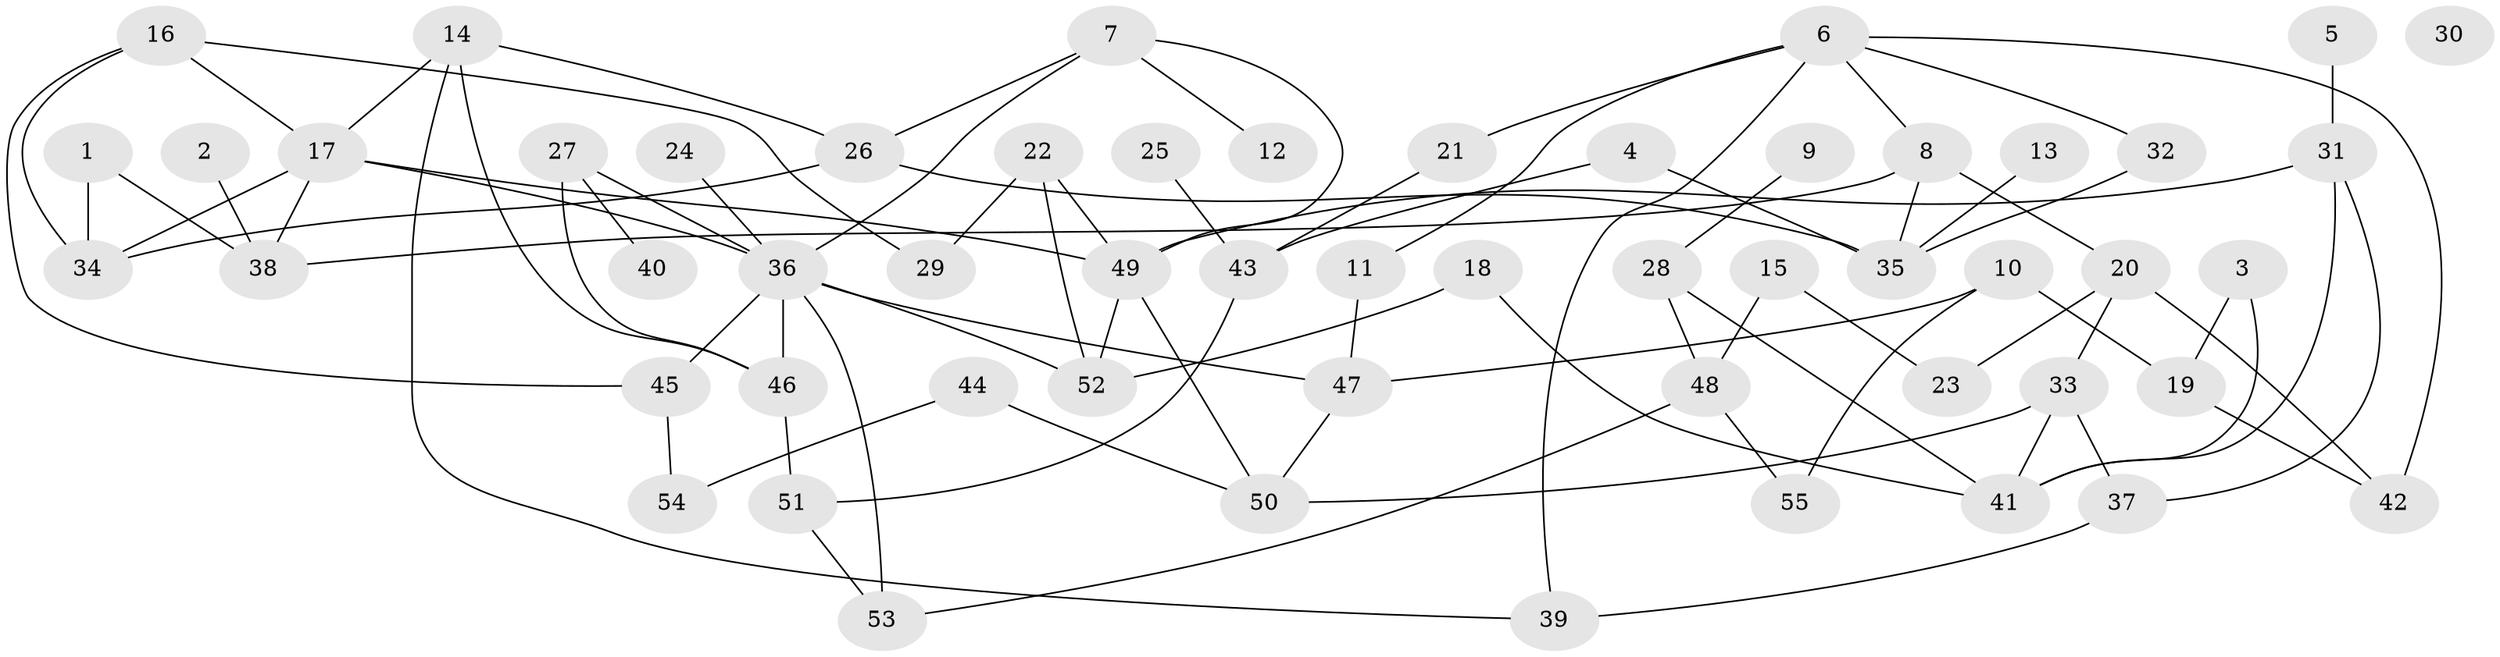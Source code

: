 // coarse degree distribution, {2: 0.17647058823529413, 1: 0.14705882352941177, 5: 0.11764705882352941, 6: 0.11764705882352941, 3: 0.11764705882352941, 7: 0.029411764705882353, 4: 0.20588235294117646, 8: 0.058823529411764705, 0: 0.029411764705882353}
// Generated by graph-tools (version 1.1) at 2025/41/03/06/25 10:41:21]
// undirected, 55 vertices, 84 edges
graph export_dot {
graph [start="1"]
  node [color=gray90,style=filled];
  1;
  2;
  3;
  4;
  5;
  6;
  7;
  8;
  9;
  10;
  11;
  12;
  13;
  14;
  15;
  16;
  17;
  18;
  19;
  20;
  21;
  22;
  23;
  24;
  25;
  26;
  27;
  28;
  29;
  30;
  31;
  32;
  33;
  34;
  35;
  36;
  37;
  38;
  39;
  40;
  41;
  42;
  43;
  44;
  45;
  46;
  47;
  48;
  49;
  50;
  51;
  52;
  53;
  54;
  55;
  1 -- 34;
  1 -- 38;
  2 -- 38;
  3 -- 19;
  3 -- 41;
  4 -- 35;
  4 -- 43;
  5 -- 31;
  6 -- 8;
  6 -- 11;
  6 -- 21;
  6 -- 32;
  6 -- 39;
  6 -- 42;
  7 -- 12;
  7 -- 26;
  7 -- 36;
  7 -- 49;
  8 -- 20;
  8 -- 35;
  8 -- 38;
  9 -- 28;
  10 -- 19;
  10 -- 47;
  10 -- 55;
  11 -- 47;
  13 -- 35;
  14 -- 17;
  14 -- 26;
  14 -- 39;
  14 -- 46;
  15 -- 23;
  15 -- 48;
  16 -- 17;
  16 -- 29;
  16 -- 34;
  16 -- 45;
  17 -- 34;
  17 -- 36;
  17 -- 38;
  17 -- 49;
  18 -- 41;
  18 -- 52;
  19 -- 42;
  20 -- 23;
  20 -- 33;
  20 -- 42;
  21 -- 43;
  22 -- 29;
  22 -- 49;
  22 -- 52;
  24 -- 36;
  25 -- 43;
  26 -- 34;
  26 -- 35;
  27 -- 36;
  27 -- 40;
  27 -- 46;
  28 -- 41;
  28 -- 48;
  31 -- 37;
  31 -- 41;
  31 -- 49;
  32 -- 35;
  33 -- 37;
  33 -- 41;
  33 -- 50;
  36 -- 45;
  36 -- 46;
  36 -- 47;
  36 -- 52;
  36 -- 53;
  37 -- 39;
  43 -- 51;
  44 -- 50;
  44 -- 54;
  45 -- 54;
  46 -- 51;
  47 -- 50;
  48 -- 53;
  48 -- 55;
  49 -- 50;
  49 -- 52;
  51 -- 53;
}
